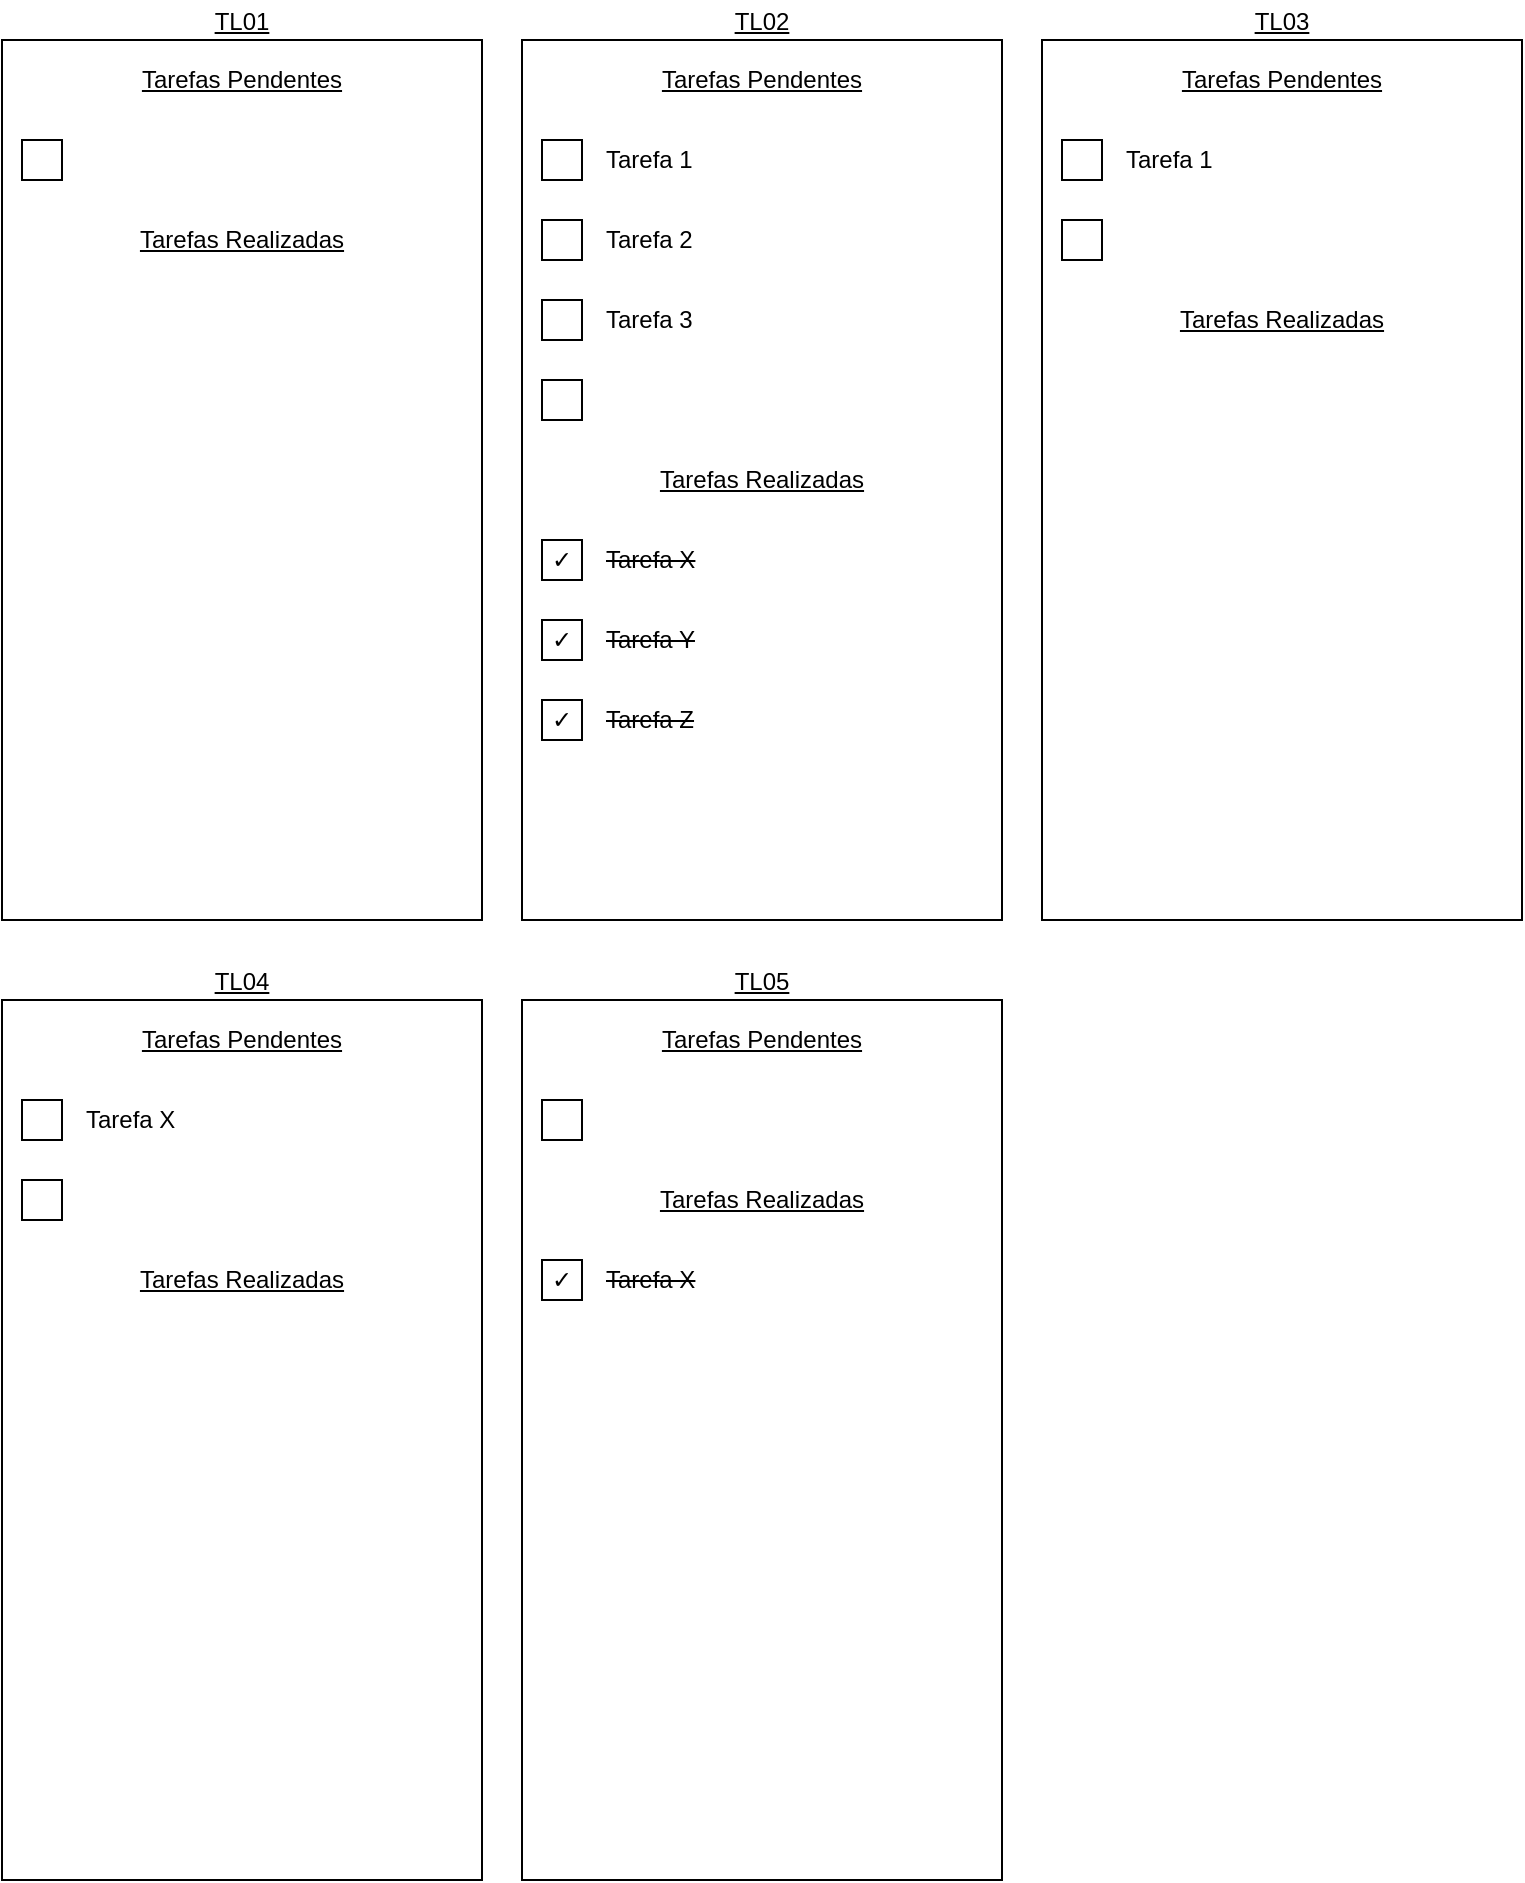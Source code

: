 <mxfile version="24.2.5" type="device">
  <diagram id="zoNxnzuM_VOvOxAYMEht" name="Página-1">
    <mxGraphModel dx="2074" dy="756" grid="1" gridSize="10" guides="1" tooltips="1" connect="1" arrows="1" fold="1" page="1" pageScale="1" pageWidth="827" pageHeight="1169" math="0" shadow="0">
      <root>
        <mxCell id="0" />
        <mxCell id="1" parent="0" />
        <mxCell id="1oSGOz-6xAhJUzyeJU_1-1" value="" style="rounded=0;whiteSpace=wrap;html=1;" parent="1" vertex="1">
          <mxGeometry x="40" y="40" width="240" height="440" as="geometry" />
        </mxCell>
        <mxCell id="1oSGOz-6xAhJUzyeJU_1-2" value="Tarefas Pendentes" style="text;html=1;align=center;verticalAlign=middle;whiteSpace=wrap;rounded=0;fontStyle=4" parent="1" vertex="1">
          <mxGeometry x="40" y="40" width="240" height="40" as="geometry" />
        </mxCell>
        <mxCell id="1oSGOz-6xAhJUzyeJU_1-4" value="" style="whiteSpace=wrap;html=1;aspect=fixed;" parent="1" vertex="1">
          <mxGeometry x="50" y="90" width="20" height="20" as="geometry" />
        </mxCell>
        <mxCell id="1oSGOz-6xAhJUzyeJU_1-21" value="" style="rounded=0;whiteSpace=wrap;html=1;" parent="1" vertex="1">
          <mxGeometry x="560" y="40" width="240" height="440" as="geometry" />
        </mxCell>
        <mxCell id="1oSGOz-6xAhJUzyeJU_1-22" value="Tarefas Pendentes" style="text;html=1;align=center;verticalAlign=middle;whiteSpace=wrap;rounded=0;fontStyle=4" parent="1" vertex="1">
          <mxGeometry x="560" y="40" width="240" height="40" as="geometry" />
        </mxCell>
        <mxCell id="1oSGOz-6xAhJUzyeJU_1-23" value="Tarefa 1" style="text;html=1;align=left;verticalAlign=middle;whiteSpace=wrap;rounded=0;" parent="1" vertex="1">
          <mxGeometry x="600" y="80" width="180" height="40" as="geometry" />
        </mxCell>
        <mxCell id="1oSGOz-6xAhJUzyeJU_1-24" value="" style="whiteSpace=wrap;html=1;aspect=fixed;" parent="1" vertex="1">
          <mxGeometry x="570" y="90" width="20" height="20" as="geometry" />
        </mxCell>
        <mxCell id="1oSGOz-6xAhJUzyeJU_1-26" value="" style="whiteSpace=wrap;html=1;aspect=fixed;" parent="1" vertex="1">
          <mxGeometry x="570" y="130" width="20" height="20" as="geometry" />
        </mxCell>
        <mxCell id="1oSGOz-6xAhJUzyeJU_1-30" value="Tarefas Realizadas" style="text;html=1;align=center;verticalAlign=middle;whiteSpace=wrap;rounded=0;fontStyle=4" parent="1" vertex="1">
          <mxGeometry x="560" y="160" width="240" height="40" as="geometry" />
        </mxCell>
        <mxCell id="fBBzk_Op71B5IGKMKYkR-1" value="Tarefas Realizadas" style="text;html=1;align=center;verticalAlign=middle;whiteSpace=wrap;rounded=0;fontStyle=4" parent="1" vertex="1">
          <mxGeometry x="40" y="120" width="240" height="40" as="geometry" />
        </mxCell>
        <mxCell id="fBBzk_Op71B5IGKMKYkR-2" value="" style="rounded=0;whiteSpace=wrap;html=1;" parent="1" vertex="1">
          <mxGeometry x="300" y="40" width="240" height="440" as="geometry" />
        </mxCell>
        <mxCell id="fBBzk_Op71B5IGKMKYkR-3" value="Tarefas Pendentes" style="text;html=1;align=center;verticalAlign=middle;whiteSpace=wrap;rounded=0;fontStyle=4" parent="1" vertex="1">
          <mxGeometry x="300" y="40" width="240" height="40" as="geometry" />
        </mxCell>
        <mxCell id="fBBzk_Op71B5IGKMKYkR-4" value="Tarefa 1" style="text;html=1;align=left;verticalAlign=middle;whiteSpace=wrap;rounded=0;" parent="1" vertex="1">
          <mxGeometry x="340" y="80" width="180" height="40" as="geometry" />
        </mxCell>
        <mxCell id="fBBzk_Op71B5IGKMKYkR-5" value="" style="whiteSpace=wrap;html=1;aspect=fixed;" parent="1" vertex="1">
          <mxGeometry x="310" y="90" width="20" height="20" as="geometry" />
        </mxCell>
        <mxCell id="fBBzk_Op71B5IGKMKYkR-6" value="Tarefa 2" style="text;html=1;align=left;verticalAlign=middle;whiteSpace=wrap;rounded=0;" parent="1" vertex="1">
          <mxGeometry x="340" y="120" width="180" height="40" as="geometry" />
        </mxCell>
        <mxCell id="fBBzk_Op71B5IGKMKYkR-7" value="" style="whiteSpace=wrap;html=1;aspect=fixed;" parent="1" vertex="1">
          <mxGeometry x="310" y="130" width="20" height="20" as="geometry" />
        </mxCell>
        <mxCell id="fBBzk_Op71B5IGKMKYkR-8" value="Tarefa 3" style="text;html=1;align=left;verticalAlign=middle;whiteSpace=wrap;rounded=0;" parent="1" vertex="1">
          <mxGeometry x="340" y="160" width="180" height="40" as="geometry" />
        </mxCell>
        <mxCell id="fBBzk_Op71B5IGKMKYkR-9" value="" style="whiteSpace=wrap;html=1;aspect=fixed;" parent="1" vertex="1">
          <mxGeometry x="310" y="170" width="20" height="20" as="geometry" />
        </mxCell>
        <mxCell id="fBBzk_Op71B5IGKMKYkR-10" value="" style="whiteSpace=wrap;html=1;aspect=fixed;" parent="1" vertex="1">
          <mxGeometry x="310" y="210" width="20" height="20" as="geometry" />
        </mxCell>
        <mxCell id="fBBzk_Op71B5IGKMKYkR-11" value="Tarefas Realizadas" style="text;html=1;align=center;verticalAlign=middle;whiteSpace=wrap;rounded=0;fontStyle=4" parent="1" vertex="1">
          <mxGeometry x="300" y="240" width="240" height="40" as="geometry" />
        </mxCell>
        <mxCell id="fBBzk_Op71B5IGKMKYkR-12" value="&lt;strike&gt;Tarefa X&lt;/strike&gt;" style="text;html=1;align=left;verticalAlign=middle;whiteSpace=wrap;rounded=0;" parent="1" vertex="1">
          <mxGeometry x="340" y="280" width="180" height="40" as="geometry" />
        </mxCell>
        <mxCell id="fBBzk_Op71B5IGKMKYkR-13" value="" style="whiteSpace=wrap;html=1;aspect=fixed;" parent="1" vertex="1">
          <mxGeometry x="310" y="290" width="20" height="20" as="geometry" />
        </mxCell>
        <mxCell id="fBBzk_Op71B5IGKMKYkR-14" value="&lt;strike&gt;Tarefa Y&lt;/strike&gt;" style="text;html=1;align=left;verticalAlign=middle;whiteSpace=wrap;rounded=0;" parent="1" vertex="1">
          <mxGeometry x="340" y="320" width="180" height="40" as="geometry" />
        </mxCell>
        <mxCell id="fBBzk_Op71B5IGKMKYkR-15" value="" style="whiteSpace=wrap;html=1;aspect=fixed;" parent="1" vertex="1">
          <mxGeometry x="310" y="330" width="20" height="20" as="geometry" />
        </mxCell>
        <mxCell id="fBBzk_Op71B5IGKMKYkR-16" value="&lt;strike&gt;Tarefa Z&lt;/strike&gt;" style="text;html=1;align=left;verticalAlign=middle;whiteSpace=wrap;rounded=0;" parent="1" vertex="1">
          <mxGeometry x="340" y="360" width="180" height="40" as="geometry" />
        </mxCell>
        <mxCell id="fBBzk_Op71B5IGKMKYkR-17" value="" style="whiteSpace=wrap;html=1;aspect=fixed;" parent="1" vertex="1">
          <mxGeometry x="310" y="370" width="20" height="20" as="geometry" />
        </mxCell>
        <mxCell id="fBBzk_Op71B5IGKMKYkR-18" value="✓" style="text;html=1;align=center;verticalAlign=middle;whiteSpace=wrap;rounded=0;" parent="1" vertex="1">
          <mxGeometry x="310" y="290" width="20" height="20" as="geometry" />
        </mxCell>
        <mxCell id="fBBzk_Op71B5IGKMKYkR-19" value="✓" style="text;html=1;align=center;verticalAlign=middle;whiteSpace=wrap;rounded=0;" parent="1" vertex="1">
          <mxGeometry x="310" y="330" width="20" height="20" as="geometry" />
        </mxCell>
        <mxCell id="fBBzk_Op71B5IGKMKYkR-20" value="✓" style="text;html=1;align=center;verticalAlign=middle;whiteSpace=wrap;rounded=0;" parent="1" vertex="1">
          <mxGeometry x="310" y="370" width="20" height="20" as="geometry" />
        </mxCell>
        <mxCell id="fBBzk_Op71B5IGKMKYkR-22" value="TL01" style="text;html=1;align=center;verticalAlign=bottom;whiteSpace=wrap;rounded=0;fontStyle=4" parent="1" vertex="1">
          <mxGeometry x="40" y="20" width="240" height="20" as="geometry" />
        </mxCell>
        <mxCell id="fBBzk_Op71B5IGKMKYkR-23" value="TL02" style="text;html=1;align=center;verticalAlign=bottom;whiteSpace=wrap;rounded=0;fontStyle=4" parent="1" vertex="1">
          <mxGeometry x="300" y="20" width="240" height="20" as="geometry" />
        </mxCell>
        <mxCell id="fBBzk_Op71B5IGKMKYkR-24" value="TL03" style="text;html=1;align=center;verticalAlign=bottom;whiteSpace=wrap;rounded=0;fontStyle=4" parent="1" vertex="1">
          <mxGeometry x="560" y="20" width="240" height="20" as="geometry" />
        </mxCell>
        <mxCell id="fBBzk_Op71B5IGKMKYkR-25" value="" style="rounded=0;whiteSpace=wrap;html=1;" parent="1" vertex="1">
          <mxGeometry x="40" y="520" width="240" height="440" as="geometry" />
        </mxCell>
        <mxCell id="fBBzk_Op71B5IGKMKYkR-26" value="Tarefas Pendentes" style="text;html=1;align=center;verticalAlign=middle;whiteSpace=wrap;rounded=0;fontStyle=4" parent="1" vertex="1">
          <mxGeometry x="40" y="520" width="240" height="40" as="geometry" />
        </mxCell>
        <mxCell id="fBBzk_Op71B5IGKMKYkR-27" value="Tarefa X" style="text;html=1;align=left;verticalAlign=middle;whiteSpace=wrap;rounded=0;" parent="1" vertex="1">
          <mxGeometry x="80" y="560" width="180" height="40" as="geometry" />
        </mxCell>
        <mxCell id="fBBzk_Op71B5IGKMKYkR-28" value="" style="whiteSpace=wrap;html=1;aspect=fixed;" parent="1" vertex="1">
          <mxGeometry x="50" y="570" width="20" height="20" as="geometry" />
        </mxCell>
        <mxCell id="fBBzk_Op71B5IGKMKYkR-29" value="" style="whiteSpace=wrap;html=1;aspect=fixed;" parent="1" vertex="1">
          <mxGeometry x="50" y="610" width="20" height="20" as="geometry" />
        </mxCell>
        <mxCell id="fBBzk_Op71B5IGKMKYkR-30" value="Tarefas Realizadas" style="text;html=1;align=center;verticalAlign=middle;whiteSpace=wrap;rounded=0;fontStyle=4" parent="1" vertex="1">
          <mxGeometry x="40" y="640" width="240" height="40" as="geometry" />
        </mxCell>
        <mxCell id="fBBzk_Op71B5IGKMKYkR-31" value="TL04" style="text;html=1;align=center;verticalAlign=bottom;whiteSpace=wrap;rounded=0;fontStyle=4" parent="1" vertex="1">
          <mxGeometry x="40" y="500" width="240" height="20" as="geometry" />
        </mxCell>
        <mxCell id="fBBzk_Op71B5IGKMKYkR-32" value="" style="rounded=0;whiteSpace=wrap;html=1;" parent="1" vertex="1">
          <mxGeometry x="300" y="520" width="240" height="440" as="geometry" />
        </mxCell>
        <mxCell id="fBBzk_Op71B5IGKMKYkR-33" value="Tarefas Pendentes" style="text;html=1;align=center;verticalAlign=middle;whiteSpace=wrap;rounded=0;fontStyle=4" parent="1" vertex="1">
          <mxGeometry x="300" y="520" width="240" height="40" as="geometry" />
        </mxCell>
        <mxCell id="fBBzk_Op71B5IGKMKYkR-34" value="&lt;strike&gt;Tarefa X&lt;/strike&gt;" style="text;html=1;align=left;verticalAlign=middle;whiteSpace=wrap;rounded=0;" parent="1" vertex="1">
          <mxGeometry x="340" y="640" width="180" height="40" as="geometry" />
        </mxCell>
        <mxCell id="fBBzk_Op71B5IGKMKYkR-35" value="" style="whiteSpace=wrap;html=1;aspect=fixed;" parent="1" vertex="1">
          <mxGeometry x="310" y="570" width="20" height="20" as="geometry" />
        </mxCell>
        <mxCell id="fBBzk_Op71B5IGKMKYkR-36" value="" style="whiteSpace=wrap;html=1;aspect=fixed;" parent="1" vertex="1">
          <mxGeometry x="310" y="650" width="20" height="20" as="geometry" />
        </mxCell>
        <mxCell id="fBBzk_Op71B5IGKMKYkR-37" value="Tarefas Realizadas" style="text;html=1;align=center;verticalAlign=middle;whiteSpace=wrap;rounded=0;fontStyle=4" parent="1" vertex="1">
          <mxGeometry x="300" y="600" width="240" height="40" as="geometry" />
        </mxCell>
        <mxCell id="fBBzk_Op71B5IGKMKYkR-38" value="TL05" style="text;html=1;align=center;verticalAlign=bottom;whiteSpace=wrap;rounded=0;fontStyle=4" parent="1" vertex="1">
          <mxGeometry x="300" y="500" width="240" height="20" as="geometry" />
        </mxCell>
        <mxCell id="fBBzk_Op71B5IGKMKYkR-39" value="✓" style="text;html=1;align=center;verticalAlign=middle;whiteSpace=wrap;rounded=0;" parent="1" vertex="1">
          <mxGeometry x="310" y="650" width="20" height="20" as="geometry" />
        </mxCell>
      </root>
    </mxGraphModel>
  </diagram>
</mxfile>
